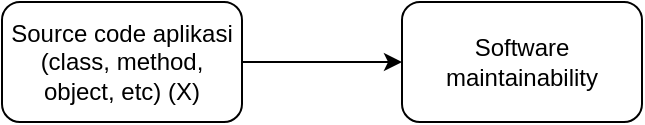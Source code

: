 <mxfile version="20.8.13" type="device"><diagram name="Page-1" id="3LemjEUdXTgx3goG1_w9"><mxGraphModel dx="993" dy="578" grid="1" gridSize="10" guides="1" tooltips="1" connect="1" arrows="1" fold="1" page="1" pageScale="1" pageWidth="850" pageHeight="1100" math="0" shadow="0"><root><mxCell id="0"/><mxCell id="1" parent="0"/><mxCell id="hSlq3R6-fbjcwGtjoH3u-51" style="edgeStyle=orthogonalEdgeStyle;rounded=0;orthogonalLoop=1;jettySize=auto;html=1;entryX=0;entryY=0.5;entryDx=0;entryDy=0;" edge="1" parent="1" source="hSlq3R6-fbjcwGtjoH3u-48" target="hSlq3R6-fbjcwGtjoH3u-49"><mxGeometry relative="1" as="geometry"/></mxCell><mxCell id="hSlq3R6-fbjcwGtjoH3u-48" value="Source code aplikasi (class, method, object, etc) (X)" style="rounded=1;whiteSpace=wrap;html=1;" vertex="1" parent="1"><mxGeometry x="130" y="450" width="120" height="60" as="geometry"/></mxCell><mxCell id="hSlq3R6-fbjcwGtjoH3u-49" value="Software maintainability" style="rounded=1;whiteSpace=wrap;html=1;" vertex="1" parent="1"><mxGeometry x="330" y="450" width="120" height="60" as="geometry"/></mxCell></root></mxGraphModel></diagram></mxfile>